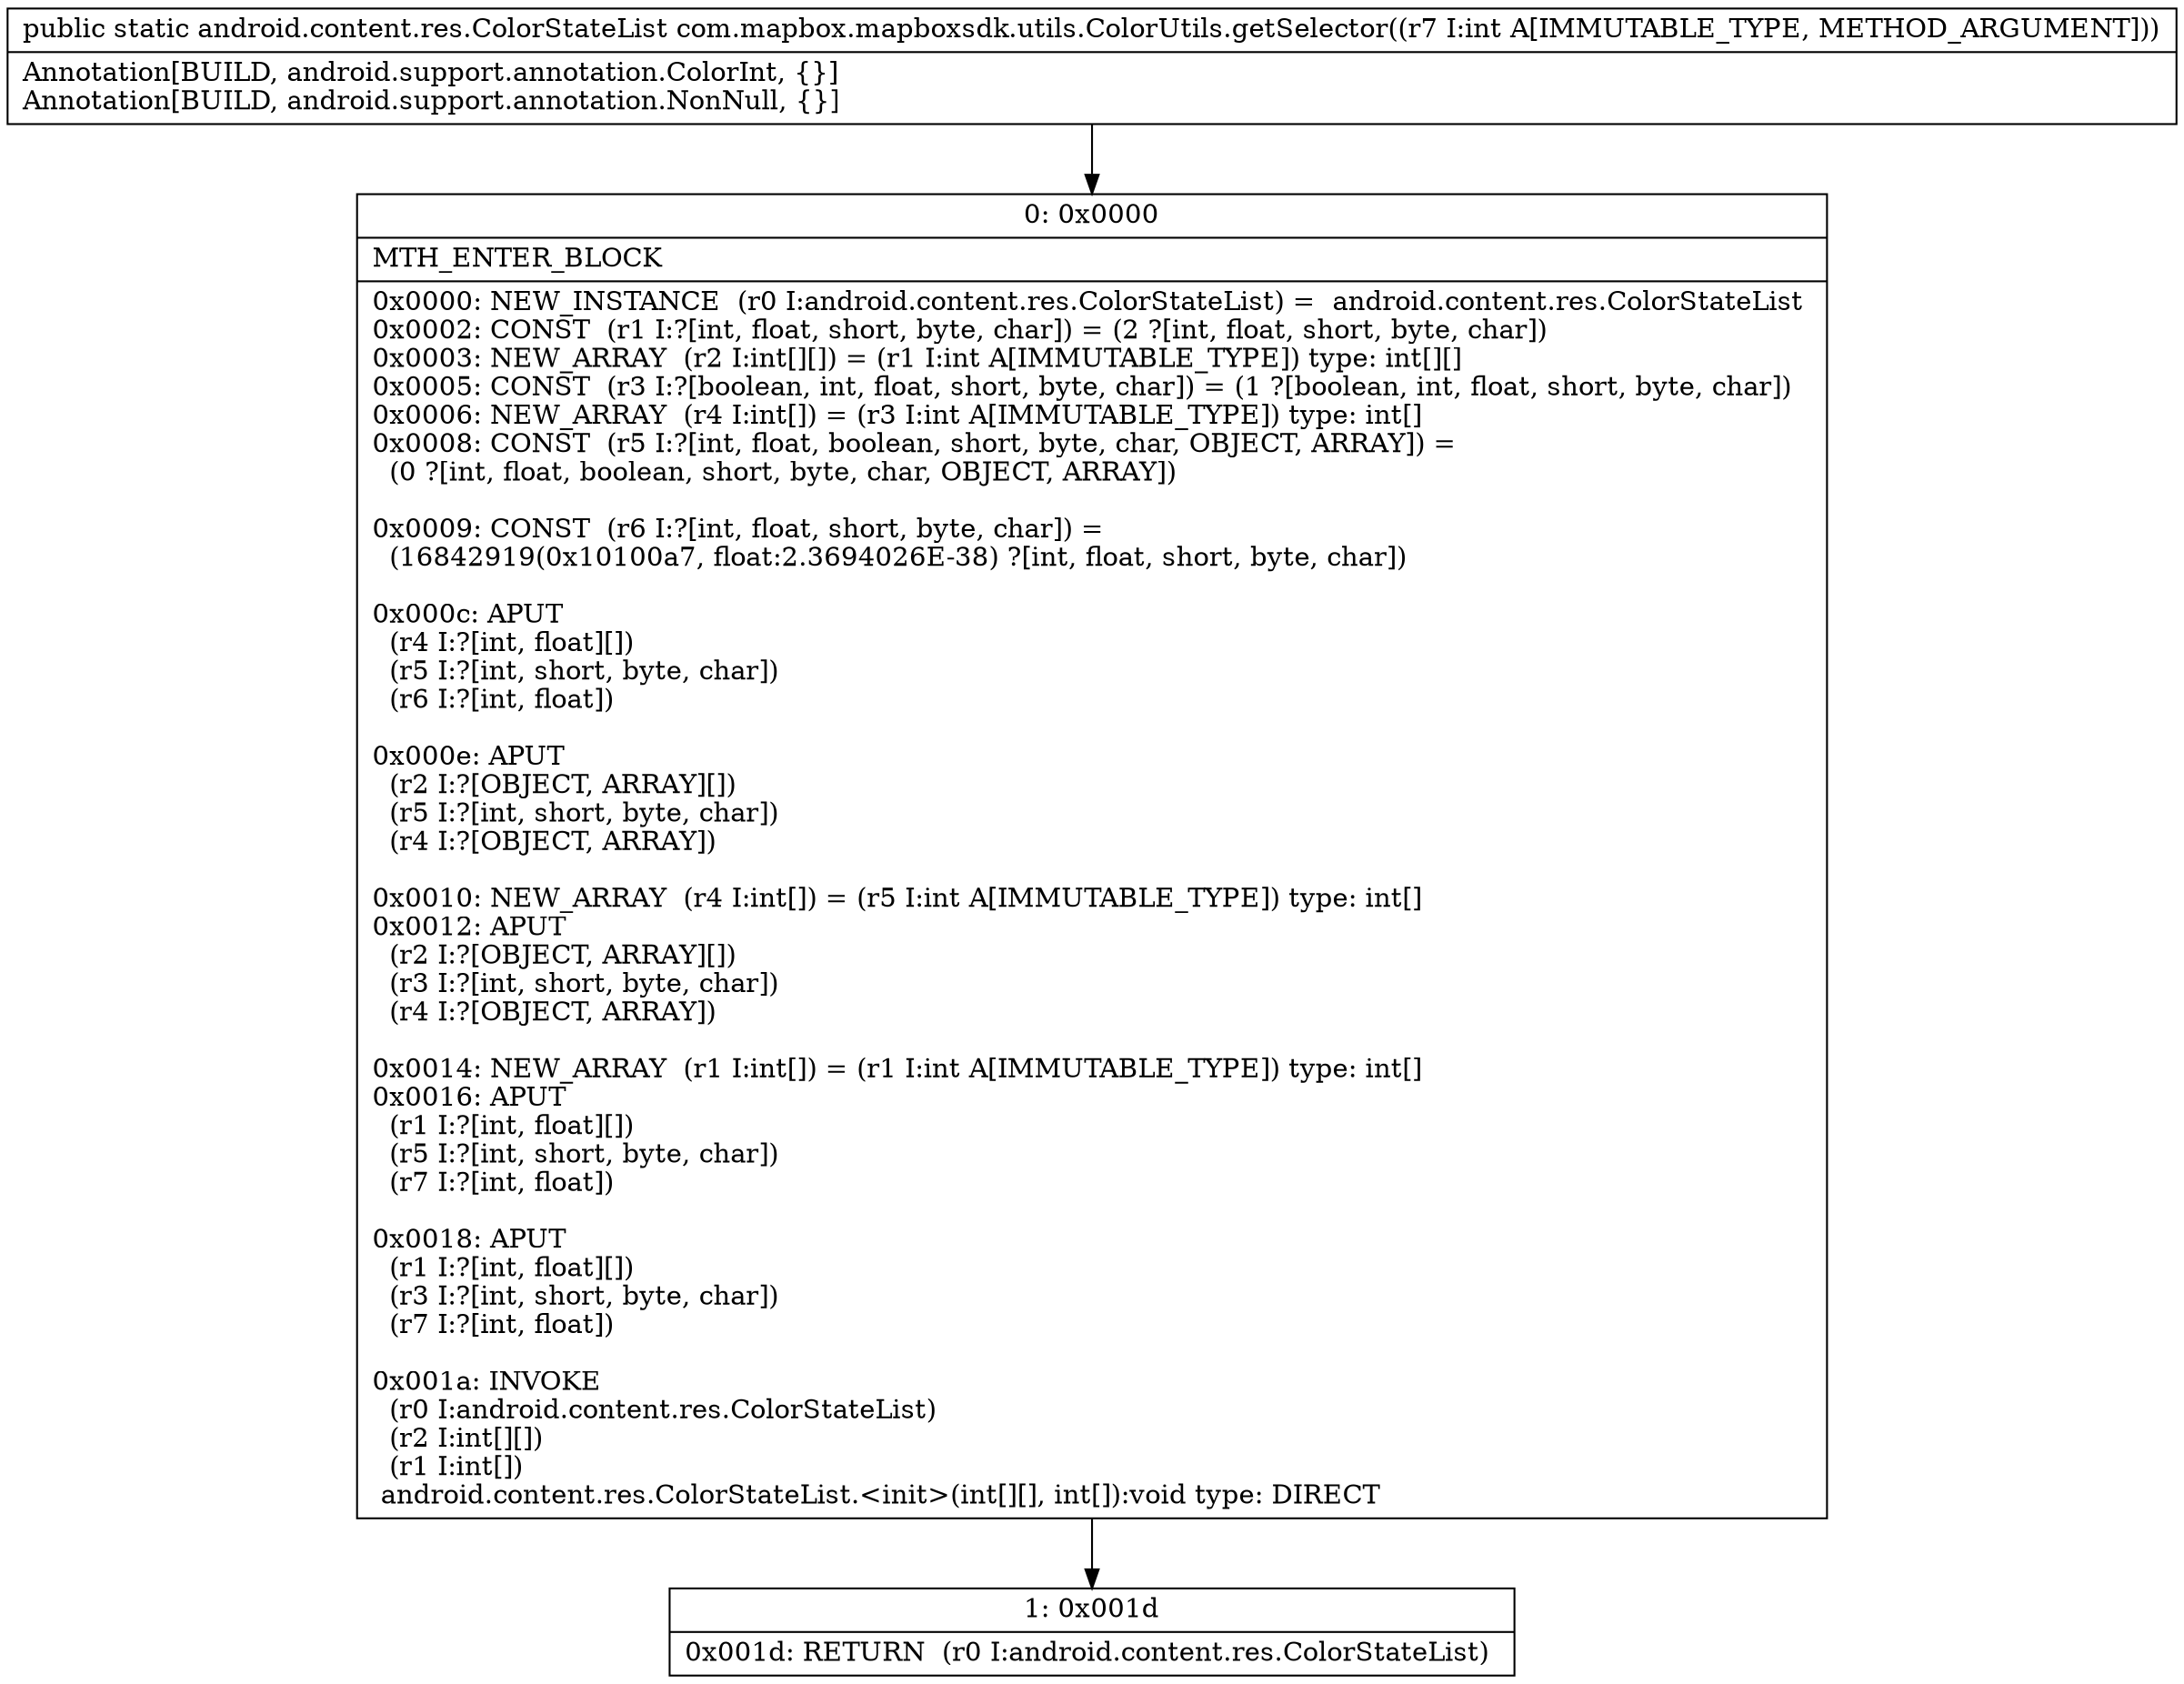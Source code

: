 digraph "CFG forcom.mapbox.mapboxsdk.utils.ColorUtils.getSelector(I)Landroid\/content\/res\/ColorStateList;" {
Node_0 [shape=record,label="{0\:\ 0x0000|MTH_ENTER_BLOCK\l|0x0000: NEW_INSTANCE  (r0 I:android.content.res.ColorStateList) =  android.content.res.ColorStateList \l0x0002: CONST  (r1 I:?[int, float, short, byte, char]) = (2 ?[int, float, short, byte, char]) \l0x0003: NEW_ARRAY  (r2 I:int[][]) = (r1 I:int A[IMMUTABLE_TYPE]) type: int[][] \l0x0005: CONST  (r3 I:?[boolean, int, float, short, byte, char]) = (1 ?[boolean, int, float, short, byte, char]) \l0x0006: NEW_ARRAY  (r4 I:int[]) = (r3 I:int A[IMMUTABLE_TYPE]) type: int[] \l0x0008: CONST  (r5 I:?[int, float, boolean, short, byte, char, OBJECT, ARRAY]) = \l  (0 ?[int, float, boolean, short, byte, char, OBJECT, ARRAY])\l \l0x0009: CONST  (r6 I:?[int, float, short, byte, char]) = \l  (16842919(0x10100a7, float:2.3694026E\-38) ?[int, float, short, byte, char])\l \l0x000c: APUT  \l  (r4 I:?[int, float][])\l  (r5 I:?[int, short, byte, char])\l  (r6 I:?[int, float])\l \l0x000e: APUT  \l  (r2 I:?[OBJECT, ARRAY][])\l  (r5 I:?[int, short, byte, char])\l  (r4 I:?[OBJECT, ARRAY])\l \l0x0010: NEW_ARRAY  (r4 I:int[]) = (r5 I:int A[IMMUTABLE_TYPE]) type: int[] \l0x0012: APUT  \l  (r2 I:?[OBJECT, ARRAY][])\l  (r3 I:?[int, short, byte, char])\l  (r4 I:?[OBJECT, ARRAY])\l \l0x0014: NEW_ARRAY  (r1 I:int[]) = (r1 I:int A[IMMUTABLE_TYPE]) type: int[] \l0x0016: APUT  \l  (r1 I:?[int, float][])\l  (r5 I:?[int, short, byte, char])\l  (r7 I:?[int, float])\l \l0x0018: APUT  \l  (r1 I:?[int, float][])\l  (r3 I:?[int, short, byte, char])\l  (r7 I:?[int, float])\l \l0x001a: INVOKE  \l  (r0 I:android.content.res.ColorStateList)\l  (r2 I:int[][])\l  (r1 I:int[])\l android.content.res.ColorStateList.\<init\>(int[][], int[]):void type: DIRECT \l}"];
Node_1 [shape=record,label="{1\:\ 0x001d|0x001d: RETURN  (r0 I:android.content.res.ColorStateList) \l}"];
MethodNode[shape=record,label="{public static android.content.res.ColorStateList com.mapbox.mapboxsdk.utils.ColorUtils.getSelector((r7 I:int A[IMMUTABLE_TYPE, METHOD_ARGUMENT]))  | Annotation[BUILD, android.support.annotation.ColorInt, \{\}]\lAnnotation[BUILD, android.support.annotation.NonNull, \{\}]\l}"];
MethodNode -> Node_0;
Node_0 -> Node_1;
}

